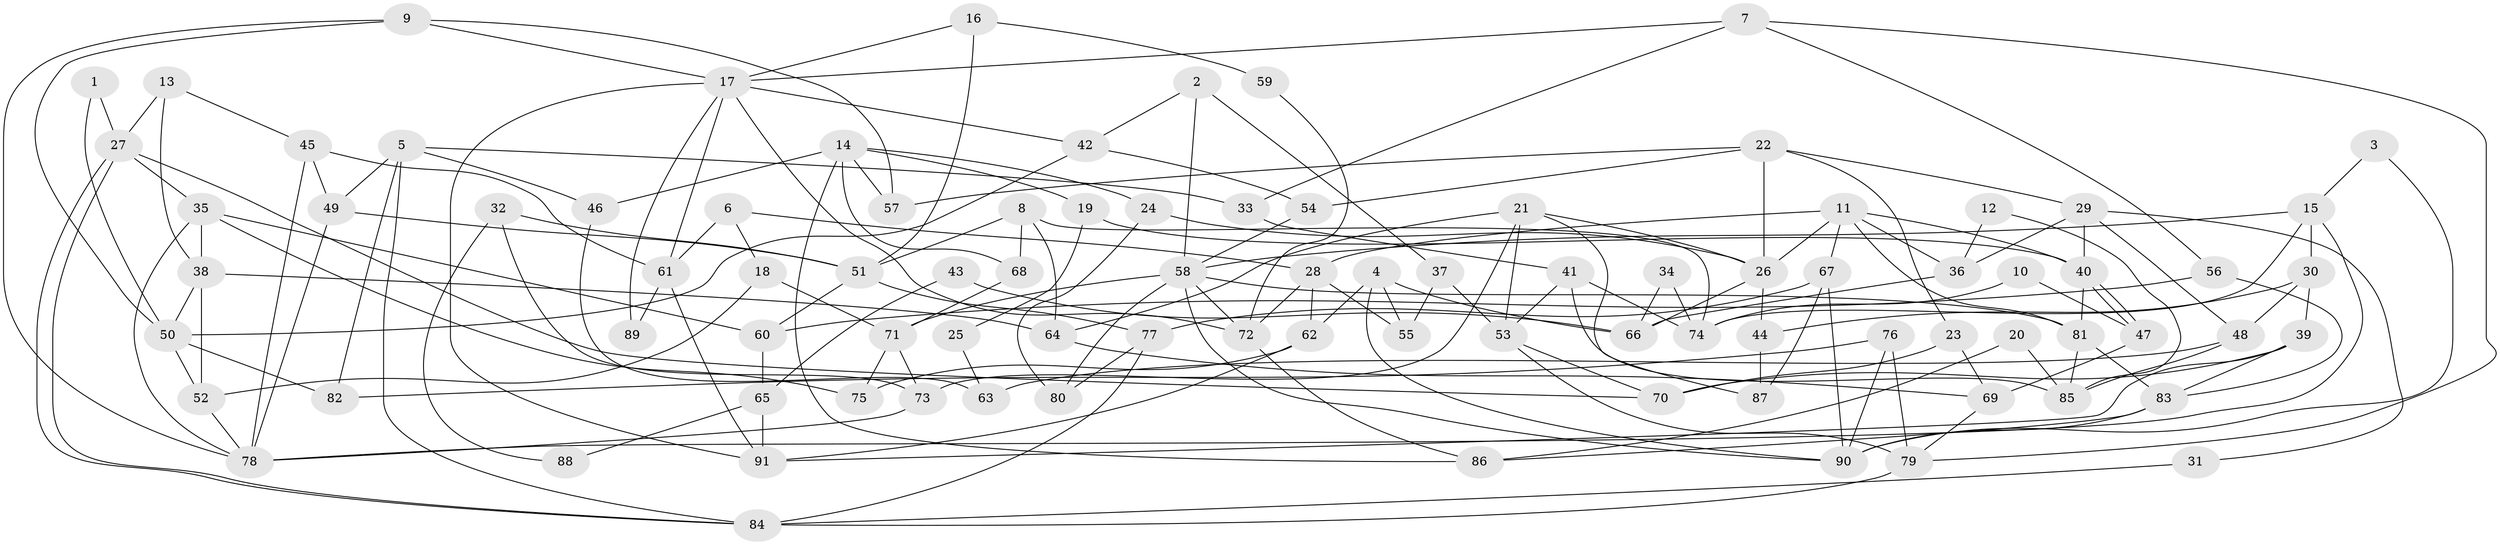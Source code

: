 // coarse degree distribution, {2: 0.1016949152542373, 4: 0.22033898305084745, 6: 0.13559322033898305, 5: 0.11864406779661017, 7: 0.15254237288135594, 3: 0.1864406779661017, 8: 0.06779661016949153, 9: 0.01694915254237288}
// Generated by graph-tools (version 1.1) at 2025/24/03/03/25 07:24:04]
// undirected, 91 vertices, 182 edges
graph export_dot {
graph [start="1"]
  node [color=gray90,style=filled];
  1;
  2;
  3;
  4;
  5;
  6;
  7;
  8;
  9;
  10;
  11;
  12;
  13;
  14;
  15;
  16;
  17;
  18;
  19;
  20;
  21;
  22;
  23;
  24;
  25;
  26;
  27;
  28;
  29;
  30;
  31;
  32;
  33;
  34;
  35;
  36;
  37;
  38;
  39;
  40;
  41;
  42;
  43;
  44;
  45;
  46;
  47;
  48;
  49;
  50;
  51;
  52;
  53;
  54;
  55;
  56;
  57;
  58;
  59;
  60;
  61;
  62;
  63;
  64;
  65;
  66;
  67;
  68;
  69;
  70;
  71;
  72;
  73;
  74;
  75;
  76;
  77;
  78;
  79;
  80;
  81;
  82;
  83;
  84;
  85;
  86;
  87;
  88;
  89;
  90;
  91;
  1 -- 27;
  1 -- 50;
  2 -- 58;
  2 -- 42;
  2 -- 37;
  3 -- 15;
  3 -- 90;
  4 -- 66;
  4 -- 90;
  4 -- 55;
  4 -- 62;
  5 -- 82;
  5 -- 49;
  5 -- 33;
  5 -- 46;
  5 -- 84;
  6 -- 28;
  6 -- 61;
  6 -- 18;
  7 -- 17;
  7 -- 56;
  7 -- 33;
  7 -- 79;
  8 -- 68;
  8 -- 51;
  8 -- 64;
  8 -- 74;
  9 -- 78;
  9 -- 50;
  9 -- 17;
  9 -- 57;
  10 -- 74;
  10 -- 47;
  11 -- 28;
  11 -- 67;
  11 -- 26;
  11 -- 36;
  11 -- 40;
  11 -- 81;
  12 -- 85;
  12 -- 36;
  13 -- 38;
  13 -- 27;
  13 -- 45;
  14 -- 57;
  14 -- 86;
  14 -- 19;
  14 -- 24;
  14 -- 46;
  14 -- 68;
  15 -- 58;
  15 -- 74;
  15 -- 30;
  15 -- 78;
  16 -- 51;
  16 -- 17;
  16 -- 59;
  17 -- 72;
  17 -- 42;
  17 -- 61;
  17 -- 89;
  17 -- 91;
  18 -- 71;
  18 -- 52;
  19 -- 40;
  19 -- 25;
  20 -- 85;
  20 -- 86;
  21 -- 64;
  21 -- 26;
  21 -- 53;
  21 -- 73;
  21 -- 87;
  22 -- 26;
  22 -- 54;
  22 -- 23;
  22 -- 29;
  22 -- 57;
  23 -- 70;
  23 -- 69;
  24 -- 80;
  24 -- 26;
  25 -- 63;
  26 -- 44;
  26 -- 66;
  27 -- 70;
  27 -- 84;
  27 -- 84;
  27 -- 35;
  28 -- 62;
  28 -- 55;
  28 -- 72;
  29 -- 40;
  29 -- 31;
  29 -- 36;
  29 -- 48;
  30 -- 48;
  30 -- 39;
  30 -- 44;
  31 -- 84;
  32 -- 51;
  32 -- 73;
  32 -- 88;
  33 -- 41;
  34 -- 74;
  34 -- 66;
  35 -- 38;
  35 -- 60;
  35 -- 75;
  35 -- 78;
  36 -- 66;
  37 -- 53;
  37 -- 55;
  38 -- 64;
  38 -- 52;
  38 -- 50;
  39 -- 91;
  39 -- 70;
  39 -- 83;
  40 -- 47;
  40 -- 47;
  40 -- 81;
  41 -- 53;
  41 -- 74;
  41 -- 85;
  42 -- 50;
  42 -- 54;
  43 -- 66;
  43 -- 65;
  44 -- 87;
  45 -- 78;
  45 -- 49;
  45 -- 61;
  46 -- 63;
  47 -- 69;
  48 -- 85;
  48 -- 63;
  49 -- 78;
  49 -- 51;
  50 -- 52;
  50 -- 82;
  51 -- 77;
  51 -- 60;
  52 -- 78;
  53 -- 79;
  53 -- 70;
  54 -- 58;
  56 -- 60;
  56 -- 83;
  58 -- 81;
  58 -- 71;
  58 -- 72;
  58 -- 80;
  58 -- 90;
  59 -- 72;
  60 -- 65;
  61 -- 89;
  61 -- 91;
  62 -- 91;
  62 -- 75;
  64 -- 69;
  65 -- 91;
  65 -- 88;
  67 -- 87;
  67 -- 90;
  67 -- 77;
  68 -- 71;
  69 -- 79;
  71 -- 73;
  71 -- 75;
  72 -- 86;
  73 -- 78;
  76 -- 79;
  76 -- 90;
  76 -- 82;
  77 -- 84;
  77 -- 80;
  79 -- 84;
  81 -- 83;
  81 -- 85;
  83 -- 86;
  83 -- 90;
}
